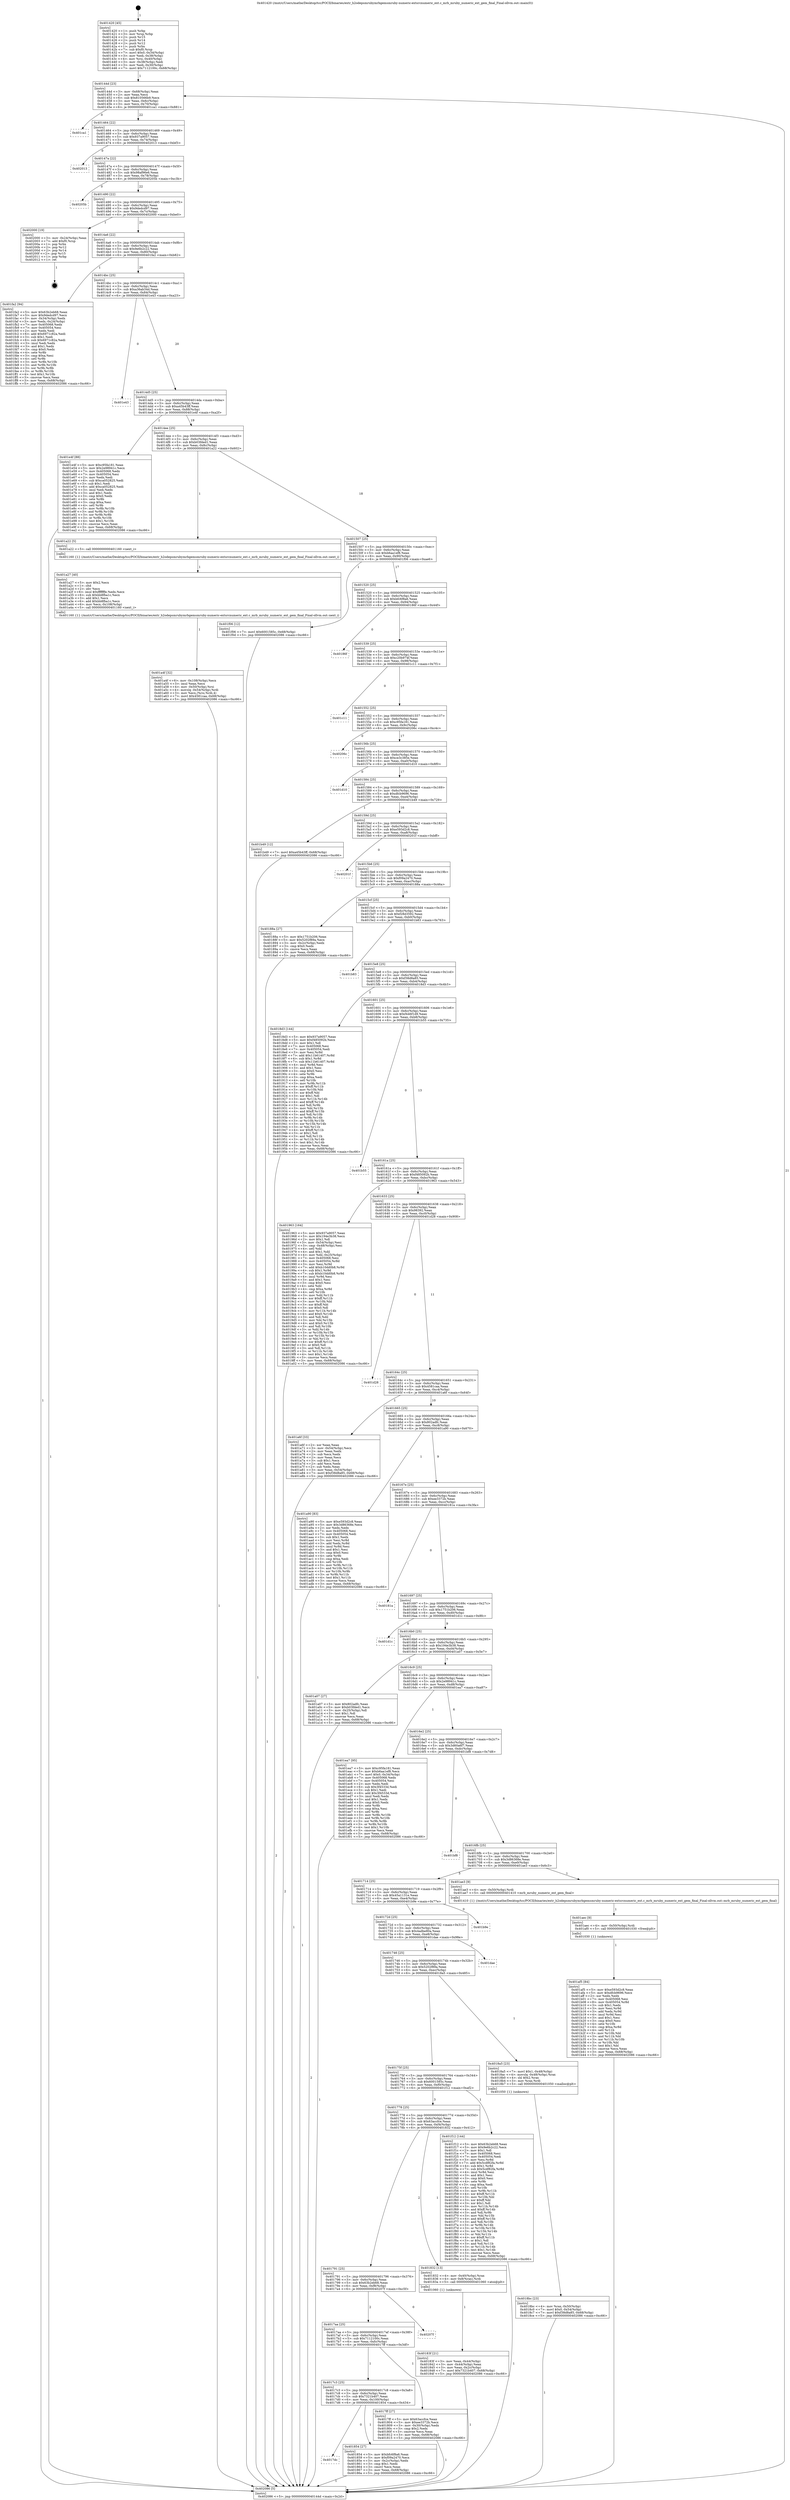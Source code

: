 digraph "0x401420" {
  label = "0x401420 (/mnt/c/Users/mathe/Desktop/tcc/POCII/binaries/extr_h2odepsmrubymrbgemsmruby-numeric-extsrcnumeric_ext.c_mrb_mruby_numeric_ext_gem_final_Final-ollvm.out::main(0))"
  labelloc = "t"
  node[shape=record]

  Entry [label="",width=0.3,height=0.3,shape=circle,fillcolor=black,style=filled]
  "0x40144d" [label="{
     0x40144d [23]\l
     | [instrs]\l
     &nbsp;&nbsp;0x40144d \<+3\>: mov -0x68(%rbp),%eax\l
     &nbsp;&nbsp;0x401450 \<+2\>: mov %eax,%ecx\l
     &nbsp;&nbsp;0x401452 \<+6\>: sub $0x810566b9,%ecx\l
     &nbsp;&nbsp;0x401458 \<+3\>: mov %eax,-0x6c(%rbp)\l
     &nbsp;&nbsp;0x40145b \<+3\>: mov %ecx,-0x70(%rbp)\l
     &nbsp;&nbsp;0x40145e \<+6\>: je 0000000000401ca1 \<main+0x881\>\l
  }"]
  "0x401ca1" [label="{
     0x401ca1\l
  }", style=dashed]
  "0x401464" [label="{
     0x401464 [22]\l
     | [instrs]\l
     &nbsp;&nbsp;0x401464 \<+5\>: jmp 0000000000401469 \<main+0x49\>\l
     &nbsp;&nbsp;0x401469 \<+3\>: mov -0x6c(%rbp),%eax\l
     &nbsp;&nbsp;0x40146c \<+5\>: sub $0x937a9057,%eax\l
     &nbsp;&nbsp;0x401471 \<+3\>: mov %eax,-0x74(%rbp)\l
     &nbsp;&nbsp;0x401474 \<+6\>: je 0000000000402013 \<main+0xbf3\>\l
  }"]
  Exit [label="",width=0.3,height=0.3,shape=circle,fillcolor=black,style=filled,peripheries=2]
  "0x402013" [label="{
     0x402013\l
  }", style=dashed]
  "0x40147a" [label="{
     0x40147a [22]\l
     | [instrs]\l
     &nbsp;&nbsp;0x40147a \<+5\>: jmp 000000000040147f \<main+0x5f\>\l
     &nbsp;&nbsp;0x40147f \<+3\>: mov -0x6c(%rbp),%eax\l
     &nbsp;&nbsp;0x401482 \<+5\>: sub $0x98af96e6,%eax\l
     &nbsp;&nbsp;0x401487 \<+3\>: mov %eax,-0x78(%rbp)\l
     &nbsp;&nbsp;0x40148a \<+6\>: je 000000000040205b \<main+0xc3b\>\l
  }"]
  "0x401af5" [label="{
     0x401af5 [84]\l
     | [instrs]\l
     &nbsp;&nbsp;0x401af5 \<+5\>: mov $0xe593d2c8,%eax\l
     &nbsp;&nbsp;0x401afa \<+5\>: mov $0xdfcb9696,%ecx\l
     &nbsp;&nbsp;0x401aff \<+2\>: xor %edx,%edx\l
     &nbsp;&nbsp;0x401b01 \<+7\>: mov 0x405068,%esi\l
     &nbsp;&nbsp;0x401b08 \<+8\>: mov 0x405054,%r8d\l
     &nbsp;&nbsp;0x401b10 \<+3\>: sub $0x1,%edx\l
     &nbsp;&nbsp;0x401b13 \<+3\>: mov %esi,%r9d\l
     &nbsp;&nbsp;0x401b16 \<+3\>: add %edx,%r9d\l
     &nbsp;&nbsp;0x401b19 \<+4\>: imul %r9d,%esi\l
     &nbsp;&nbsp;0x401b1d \<+3\>: and $0x1,%esi\l
     &nbsp;&nbsp;0x401b20 \<+3\>: cmp $0x0,%esi\l
     &nbsp;&nbsp;0x401b23 \<+4\>: sete %r10b\l
     &nbsp;&nbsp;0x401b27 \<+4\>: cmp $0xa,%r8d\l
     &nbsp;&nbsp;0x401b2b \<+4\>: setl %r11b\l
     &nbsp;&nbsp;0x401b2f \<+3\>: mov %r10b,%bl\l
     &nbsp;&nbsp;0x401b32 \<+3\>: and %r11b,%bl\l
     &nbsp;&nbsp;0x401b35 \<+3\>: xor %r11b,%r10b\l
     &nbsp;&nbsp;0x401b38 \<+3\>: or %r10b,%bl\l
     &nbsp;&nbsp;0x401b3b \<+3\>: test $0x1,%bl\l
     &nbsp;&nbsp;0x401b3e \<+3\>: cmovne %ecx,%eax\l
     &nbsp;&nbsp;0x401b41 \<+3\>: mov %eax,-0x68(%rbp)\l
     &nbsp;&nbsp;0x401b44 \<+5\>: jmp 0000000000402086 \<main+0xc66\>\l
  }"]
  "0x40205b" [label="{
     0x40205b\l
  }", style=dashed]
  "0x401490" [label="{
     0x401490 [22]\l
     | [instrs]\l
     &nbsp;&nbsp;0x401490 \<+5\>: jmp 0000000000401495 \<main+0x75\>\l
     &nbsp;&nbsp;0x401495 \<+3\>: mov -0x6c(%rbp),%eax\l
     &nbsp;&nbsp;0x401498 \<+5\>: sub $0x9dedcd97,%eax\l
     &nbsp;&nbsp;0x40149d \<+3\>: mov %eax,-0x7c(%rbp)\l
     &nbsp;&nbsp;0x4014a0 \<+6\>: je 0000000000402000 \<main+0xbe0\>\l
  }"]
  "0x401aec" [label="{
     0x401aec [9]\l
     | [instrs]\l
     &nbsp;&nbsp;0x401aec \<+4\>: mov -0x50(%rbp),%rdi\l
     &nbsp;&nbsp;0x401af0 \<+5\>: call 0000000000401030 \<free@plt\>\l
     | [calls]\l
     &nbsp;&nbsp;0x401030 \{1\} (unknown)\l
  }"]
  "0x402000" [label="{
     0x402000 [19]\l
     | [instrs]\l
     &nbsp;&nbsp;0x402000 \<+3\>: mov -0x24(%rbp),%eax\l
     &nbsp;&nbsp;0x402003 \<+7\>: add $0xf0,%rsp\l
     &nbsp;&nbsp;0x40200a \<+1\>: pop %rbx\l
     &nbsp;&nbsp;0x40200b \<+2\>: pop %r12\l
     &nbsp;&nbsp;0x40200d \<+2\>: pop %r14\l
     &nbsp;&nbsp;0x40200f \<+2\>: pop %r15\l
     &nbsp;&nbsp;0x402011 \<+1\>: pop %rbp\l
     &nbsp;&nbsp;0x402012 \<+1\>: ret\l
  }"]
  "0x4014a6" [label="{
     0x4014a6 [22]\l
     | [instrs]\l
     &nbsp;&nbsp;0x4014a6 \<+5\>: jmp 00000000004014ab \<main+0x8b\>\l
     &nbsp;&nbsp;0x4014ab \<+3\>: mov -0x6c(%rbp),%eax\l
     &nbsp;&nbsp;0x4014ae \<+5\>: sub $0x9e6b2c22,%eax\l
     &nbsp;&nbsp;0x4014b3 \<+3\>: mov %eax,-0x80(%rbp)\l
     &nbsp;&nbsp;0x4014b6 \<+6\>: je 0000000000401fa2 \<main+0xb82\>\l
  }"]
  "0x401a4f" [label="{
     0x401a4f [32]\l
     | [instrs]\l
     &nbsp;&nbsp;0x401a4f \<+6\>: mov -0x108(%rbp),%ecx\l
     &nbsp;&nbsp;0x401a55 \<+3\>: imul %eax,%ecx\l
     &nbsp;&nbsp;0x401a58 \<+4\>: mov -0x50(%rbp),%rsi\l
     &nbsp;&nbsp;0x401a5c \<+4\>: movslq -0x54(%rbp),%rdi\l
     &nbsp;&nbsp;0x401a60 \<+3\>: mov %ecx,(%rsi,%rdi,4)\l
     &nbsp;&nbsp;0x401a63 \<+7\>: movl $0x4581caa,-0x68(%rbp)\l
     &nbsp;&nbsp;0x401a6a \<+5\>: jmp 0000000000402086 \<main+0xc66\>\l
  }"]
  "0x401fa2" [label="{
     0x401fa2 [94]\l
     | [instrs]\l
     &nbsp;&nbsp;0x401fa2 \<+5\>: mov $0x63b2eb68,%eax\l
     &nbsp;&nbsp;0x401fa7 \<+5\>: mov $0x9dedcd97,%ecx\l
     &nbsp;&nbsp;0x401fac \<+3\>: mov -0x34(%rbp),%edx\l
     &nbsp;&nbsp;0x401faf \<+3\>: mov %edx,-0x24(%rbp)\l
     &nbsp;&nbsp;0x401fb2 \<+7\>: mov 0x405068,%edx\l
     &nbsp;&nbsp;0x401fb9 \<+7\>: mov 0x405054,%esi\l
     &nbsp;&nbsp;0x401fc0 \<+2\>: mov %edx,%edi\l
     &nbsp;&nbsp;0x401fc2 \<+6\>: add $0x6971c82a,%edi\l
     &nbsp;&nbsp;0x401fc8 \<+3\>: sub $0x1,%edi\l
     &nbsp;&nbsp;0x401fcb \<+6\>: sub $0x6971c82a,%edi\l
     &nbsp;&nbsp;0x401fd1 \<+3\>: imul %edi,%edx\l
     &nbsp;&nbsp;0x401fd4 \<+3\>: and $0x1,%edx\l
     &nbsp;&nbsp;0x401fd7 \<+3\>: cmp $0x0,%edx\l
     &nbsp;&nbsp;0x401fda \<+4\>: sete %r8b\l
     &nbsp;&nbsp;0x401fde \<+3\>: cmp $0xa,%esi\l
     &nbsp;&nbsp;0x401fe1 \<+4\>: setl %r9b\l
     &nbsp;&nbsp;0x401fe5 \<+3\>: mov %r8b,%r10b\l
     &nbsp;&nbsp;0x401fe8 \<+3\>: and %r9b,%r10b\l
     &nbsp;&nbsp;0x401feb \<+3\>: xor %r9b,%r8b\l
     &nbsp;&nbsp;0x401fee \<+3\>: or %r8b,%r10b\l
     &nbsp;&nbsp;0x401ff1 \<+4\>: test $0x1,%r10b\l
     &nbsp;&nbsp;0x401ff5 \<+3\>: cmovne %ecx,%eax\l
     &nbsp;&nbsp;0x401ff8 \<+3\>: mov %eax,-0x68(%rbp)\l
     &nbsp;&nbsp;0x401ffb \<+5\>: jmp 0000000000402086 \<main+0xc66\>\l
  }"]
  "0x4014bc" [label="{
     0x4014bc [25]\l
     | [instrs]\l
     &nbsp;&nbsp;0x4014bc \<+5\>: jmp 00000000004014c1 \<main+0xa1\>\l
     &nbsp;&nbsp;0x4014c1 \<+3\>: mov -0x6c(%rbp),%eax\l
     &nbsp;&nbsp;0x4014c4 \<+5\>: sub $0xa36ab34d,%eax\l
     &nbsp;&nbsp;0x4014c9 \<+6\>: mov %eax,-0x84(%rbp)\l
     &nbsp;&nbsp;0x4014cf \<+6\>: je 0000000000401e43 \<main+0xa23\>\l
  }"]
  "0x401a27" [label="{
     0x401a27 [40]\l
     | [instrs]\l
     &nbsp;&nbsp;0x401a27 \<+5\>: mov $0x2,%ecx\l
     &nbsp;&nbsp;0x401a2c \<+1\>: cltd\l
     &nbsp;&nbsp;0x401a2d \<+2\>: idiv %ecx\l
     &nbsp;&nbsp;0x401a2f \<+6\>: imul $0xfffffffe,%edx,%ecx\l
     &nbsp;&nbsp;0x401a35 \<+6\>: sub $0xbb8fba1c,%ecx\l
     &nbsp;&nbsp;0x401a3b \<+3\>: add $0x1,%ecx\l
     &nbsp;&nbsp;0x401a3e \<+6\>: add $0xbb8fba1c,%ecx\l
     &nbsp;&nbsp;0x401a44 \<+6\>: mov %ecx,-0x108(%rbp)\l
     &nbsp;&nbsp;0x401a4a \<+5\>: call 0000000000401160 \<next_i\>\l
     | [calls]\l
     &nbsp;&nbsp;0x401160 \{1\} (/mnt/c/Users/mathe/Desktop/tcc/POCII/binaries/extr_h2odepsmrubymrbgemsmruby-numeric-extsrcnumeric_ext.c_mrb_mruby_numeric_ext_gem_final_Final-ollvm.out::next_i)\l
  }"]
  "0x401e43" [label="{
     0x401e43\l
  }", style=dashed]
  "0x4014d5" [label="{
     0x4014d5 [25]\l
     | [instrs]\l
     &nbsp;&nbsp;0x4014d5 \<+5\>: jmp 00000000004014da \<main+0xba\>\l
     &nbsp;&nbsp;0x4014da \<+3\>: mov -0x6c(%rbp),%eax\l
     &nbsp;&nbsp;0x4014dd \<+5\>: sub $0xa45b43ff,%eax\l
     &nbsp;&nbsp;0x4014e2 \<+6\>: mov %eax,-0x88(%rbp)\l
     &nbsp;&nbsp;0x4014e8 \<+6\>: je 0000000000401e4f \<main+0xa2f\>\l
  }"]
  "0x4018bc" [label="{
     0x4018bc [23]\l
     | [instrs]\l
     &nbsp;&nbsp;0x4018bc \<+4\>: mov %rax,-0x50(%rbp)\l
     &nbsp;&nbsp;0x4018c0 \<+7\>: movl $0x0,-0x54(%rbp)\l
     &nbsp;&nbsp;0x4018c7 \<+7\>: movl $0xf38d8a85,-0x68(%rbp)\l
     &nbsp;&nbsp;0x4018ce \<+5\>: jmp 0000000000402086 \<main+0xc66\>\l
  }"]
  "0x401e4f" [label="{
     0x401e4f [88]\l
     | [instrs]\l
     &nbsp;&nbsp;0x401e4f \<+5\>: mov $0xc95fa181,%eax\l
     &nbsp;&nbsp;0x401e54 \<+5\>: mov $0x2e98941c,%ecx\l
     &nbsp;&nbsp;0x401e59 \<+7\>: mov 0x405068,%edx\l
     &nbsp;&nbsp;0x401e60 \<+7\>: mov 0x405054,%esi\l
     &nbsp;&nbsp;0x401e67 \<+2\>: mov %edx,%edi\l
     &nbsp;&nbsp;0x401e69 \<+6\>: sub $0xca052825,%edi\l
     &nbsp;&nbsp;0x401e6f \<+3\>: sub $0x1,%edi\l
     &nbsp;&nbsp;0x401e72 \<+6\>: add $0xca052825,%edi\l
     &nbsp;&nbsp;0x401e78 \<+3\>: imul %edi,%edx\l
     &nbsp;&nbsp;0x401e7b \<+3\>: and $0x1,%edx\l
     &nbsp;&nbsp;0x401e7e \<+3\>: cmp $0x0,%edx\l
     &nbsp;&nbsp;0x401e81 \<+4\>: sete %r8b\l
     &nbsp;&nbsp;0x401e85 \<+3\>: cmp $0xa,%esi\l
     &nbsp;&nbsp;0x401e88 \<+4\>: setl %r9b\l
     &nbsp;&nbsp;0x401e8c \<+3\>: mov %r8b,%r10b\l
     &nbsp;&nbsp;0x401e8f \<+3\>: and %r9b,%r10b\l
     &nbsp;&nbsp;0x401e92 \<+3\>: xor %r9b,%r8b\l
     &nbsp;&nbsp;0x401e95 \<+3\>: or %r8b,%r10b\l
     &nbsp;&nbsp;0x401e98 \<+4\>: test $0x1,%r10b\l
     &nbsp;&nbsp;0x401e9c \<+3\>: cmovne %ecx,%eax\l
     &nbsp;&nbsp;0x401e9f \<+3\>: mov %eax,-0x68(%rbp)\l
     &nbsp;&nbsp;0x401ea2 \<+5\>: jmp 0000000000402086 \<main+0xc66\>\l
  }"]
  "0x4014ee" [label="{
     0x4014ee [25]\l
     | [instrs]\l
     &nbsp;&nbsp;0x4014ee \<+5\>: jmp 00000000004014f3 \<main+0xd3\>\l
     &nbsp;&nbsp;0x4014f3 \<+3\>: mov -0x6c(%rbp),%eax\l
     &nbsp;&nbsp;0x4014f6 \<+5\>: sub $0xb03fded1,%eax\l
     &nbsp;&nbsp;0x4014fb \<+6\>: mov %eax,-0x8c(%rbp)\l
     &nbsp;&nbsp;0x401501 \<+6\>: je 0000000000401a22 \<main+0x602\>\l
  }"]
  "0x4017dc" [label="{
     0x4017dc\l
  }", style=dashed]
  "0x401a22" [label="{
     0x401a22 [5]\l
     | [instrs]\l
     &nbsp;&nbsp;0x401a22 \<+5\>: call 0000000000401160 \<next_i\>\l
     | [calls]\l
     &nbsp;&nbsp;0x401160 \{1\} (/mnt/c/Users/mathe/Desktop/tcc/POCII/binaries/extr_h2odepsmrubymrbgemsmruby-numeric-extsrcnumeric_ext.c_mrb_mruby_numeric_ext_gem_final_Final-ollvm.out::next_i)\l
  }"]
  "0x401507" [label="{
     0x401507 [25]\l
     | [instrs]\l
     &nbsp;&nbsp;0x401507 \<+5\>: jmp 000000000040150c \<main+0xec\>\l
     &nbsp;&nbsp;0x40150c \<+3\>: mov -0x6c(%rbp),%eax\l
     &nbsp;&nbsp;0x40150f \<+5\>: sub $0xb6aa1ef8,%eax\l
     &nbsp;&nbsp;0x401514 \<+6\>: mov %eax,-0x90(%rbp)\l
     &nbsp;&nbsp;0x40151a \<+6\>: je 0000000000401f06 \<main+0xae6\>\l
  }"]
  "0x401854" [label="{
     0x401854 [27]\l
     | [instrs]\l
     &nbsp;&nbsp;0x401854 \<+5\>: mov $0xbfc6f8a6,%eax\l
     &nbsp;&nbsp;0x401859 \<+5\>: mov $0xf09a2470,%ecx\l
     &nbsp;&nbsp;0x40185e \<+3\>: mov -0x2c(%rbp),%edx\l
     &nbsp;&nbsp;0x401861 \<+3\>: cmp $0x1,%edx\l
     &nbsp;&nbsp;0x401864 \<+3\>: cmovl %ecx,%eax\l
     &nbsp;&nbsp;0x401867 \<+3\>: mov %eax,-0x68(%rbp)\l
     &nbsp;&nbsp;0x40186a \<+5\>: jmp 0000000000402086 \<main+0xc66\>\l
  }"]
  "0x401f06" [label="{
     0x401f06 [12]\l
     | [instrs]\l
     &nbsp;&nbsp;0x401f06 \<+7\>: movl $0x6001585c,-0x68(%rbp)\l
     &nbsp;&nbsp;0x401f0d \<+5\>: jmp 0000000000402086 \<main+0xc66\>\l
  }"]
  "0x401520" [label="{
     0x401520 [25]\l
     | [instrs]\l
     &nbsp;&nbsp;0x401520 \<+5\>: jmp 0000000000401525 \<main+0x105\>\l
     &nbsp;&nbsp;0x401525 \<+3\>: mov -0x6c(%rbp),%eax\l
     &nbsp;&nbsp;0x401528 \<+5\>: sub $0xbfc6f8a6,%eax\l
     &nbsp;&nbsp;0x40152d \<+6\>: mov %eax,-0x94(%rbp)\l
     &nbsp;&nbsp;0x401533 \<+6\>: je 000000000040186f \<main+0x44f\>\l
  }"]
  "0x40183f" [label="{
     0x40183f [21]\l
     | [instrs]\l
     &nbsp;&nbsp;0x40183f \<+3\>: mov %eax,-0x44(%rbp)\l
     &nbsp;&nbsp;0x401842 \<+3\>: mov -0x44(%rbp),%eax\l
     &nbsp;&nbsp;0x401845 \<+3\>: mov %eax,-0x2c(%rbp)\l
     &nbsp;&nbsp;0x401848 \<+7\>: movl $0x7321b407,-0x68(%rbp)\l
     &nbsp;&nbsp;0x40184f \<+5\>: jmp 0000000000402086 \<main+0xc66\>\l
  }"]
  "0x40186f" [label="{
     0x40186f\l
  }", style=dashed]
  "0x401539" [label="{
     0x401539 [25]\l
     | [instrs]\l
     &nbsp;&nbsp;0x401539 \<+5\>: jmp 000000000040153e \<main+0x11e\>\l
     &nbsp;&nbsp;0x40153e \<+3\>: mov -0x6c(%rbp),%eax\l
     &nbsp;&nbsp;0x401541 \<+5\>: sub $0xc20b974f,%eax\l
     &nbsp;&nbsp;0x401546 \<+6\>: mov %eax,-0x98(%rbp)\l
     &nbsp;&nbsp;0x40154c \<+6\>: je 0000000000401c11 \<main+0x7f1\>\l
  }"]
  "0x401420" [label="{
     0x401420 [45]\l
     | [instrs]\l
     &nbsp;&nbsp;0x401420 \<+1\>: push %rbp\l
     &nbsp;&nbsp;0x401421 \<+3\>: mov %rsp,%rbp\l
     &nbsp;&nbsp;0x401424 \<+2\>: push %r15\l
     &nbsp;&nbsp;0x401426 \<+2\>: push %r14\l
     &nbsp;&nbsp;0x401428 \<+2\>: push %r12\l
     &nbsp;&nbsp;0x40142a \<+1\>: push %rbx\l
     &nbsp;&nbsp;0x40142b \<+7\>: sub $0xf0,%rsp\l
     &nbsp;&nbsp;0x401432 \<+7\>: movl $0x0,-0x34(%rbp)\l
     &nbsp;&nbsp;0x401439 \<+3\>: mov %edi,-0x38(%rbp)\l
     &nbsp;&nbsp;0x40143c \<+4\>: mov %rsi,-0x40(%rbp)\l
     &nbsp;&nbsp;0x401440 \<+3\>: mov -0x38(%rbp),%edi\l
     &nbsp;&nbsp;0x401443 \<+3\>: mov %edi,-0x30(%rbp)\l
     &nbsp;&nbsp;0x401446 \<+7\>: movl $0x7112100c,-0x68(%rbp)\l
  }"]
  "0x401c11" [label="{
     0x401c11\l
  }", style=dashed]
  "0x401552" [label="{
     0x401552 [25]\l
     | [instrs]\l
     &nbsp;&nbsp;0x401552 \<+5\>: jmp 0000000000401557 \<main+0x137\>\l
     &nbsp;&nbsp;0x401557 \<+3\>: mov -0x6c(%rbp),%eax\l
     &nbsp;&nbsp;0x40155a \<+5\>: sub $0xc95fa181,%eax\l
     &nbsp;&nbsp;0x40155f \<+6\>: mov %eax,-0x9c(%rbp)\l
     &nbsp;&nbsp;0x401565 \<+6\>: je 000000000040206c \<main+0xc4c\>\l
  }"]
  "0x402086" [label="{
     0x402086 [5]\l
     | [instrs]\l
     &nbsp;&nbsp;0x402086 \<+5\>: jmp 000000000040144d \<main+0x2d\>\l
  }"]
  "0x40206c" [label="{
     0x40206c\l
  }", style=dashed]
  "0x40156b" [label="{
     0x40156b [25]\l
     | [instrs]\l
     &nbsp;&nbsp;0x40156b \<+5\>: jmp 0000000000401570 \<main+0x150\>\l
     &nbsp;&nbsp;0x401570 \<+3\>: mov -0x6c(%rbp),%eax\l
     &nbsp;&nbsp;0x401573 \<+5\>: sub $0xce3c385e,%eax\l
     &nbsp;&nbsp;0x401578 \<+6\>: mov %eax,-0xa0(%rbp)\l
     &nbsp;&nbsp;0x40157e \<+6\>: je 0000000000401d10 \<main+0x8f0\>\l
  }"]
  "0x4017c3" [label="{
     0x4017c3 [25]\l
     | [instrs]\l
     &nbsp;&nbsp;0x4017c3 \<+5\>: jmp 00000000004017c8 \<main+0x3a8\>\l
     &nbsp;&nbsp;0x4017c8 \<+3\>: mov -0x6c(%rbp),%eax\l
     &nbsp;&nbsp;0x4017cb \<+5\>: sub $0x7321b407,%eax\l
     &nbsp;&nbsp;0x4017d0 \<+6\>: mov %eax,-0x100(%rbp)\l
     &nbsp;&nbsp;0x4017d6 \<+6\>: je 0000000000401854 \<main+0x434\>\l
  }"]
  "0x401d10" [label="{
     0x401d10\l
  }", style=dashed]
  "0x401584" [label="{
     0x401584 [25]\l
     | [instrs]\l
     &nbsp;&nbsp;0x401584 \<+5\>: jmp 0000000000401589 \<main+0x169\>\l
     &nbsp;&nbsp;0x401589 \<+3\>: mov -0x6c(%rbp),%eax\l
     &nbsp;&nbsp;0x40158c \<+5\>: sub $0xdfcb9696,%eax\l
     &nbsp;&nbsp;0x401591 \<+6\>: mov %eax,-0xa4(%rbp)\l
     &nbsp;&nbsp;0x401597 \<+6\>: je 0000000000401b49 \<main+0x729\>\l
  }"]
  "0x4017ff" [label="{
     0x4017ff [27]\l
     | [instrs]\l
     &nbsp;&nbsp;0x4017ff \<+5\>: mov $0x63accfce,%eax\l
     &nbsp;&nbsp;0x401804 \<+5\>: mov $0xee3372b,%ecx\l
     &nbsp;&nbsp;0x401809 \<+3\>: mov -0x30(%rbp),%edx\l
     &nbsp;&nbsp;0x40180c \<+3\>: cmp $0x2,%edx\l
     &nbsp;&nbsp;0x40180f \<+3\>: cmovne %ecx,%eax\l
     &nbsp;&nbsp;0x401812 \<+3\>: mov %eax,-0x68(%rbp)\l
     &nbsp;&nbsp;0x401815 \<+5\>: jmp 0000000000402086 \<main+0xc66\>\l
  }"]
  "0x401b49" [label="{
     0x401b49 [12]\l
     | [instrs]\l
     &nbsp;&nbsp;0x401b49 \<+7\>: movl $0xa45b43ff,-0x68(%rbp)\l
     &nbsp;&nbsp;0x401b50 \<+5\>: jmp 0000000000402086 \<main+0xc66\>\l
  }"]
  "0x40159d" [label="{
     0x40159d [25]\l
     | [instrs]\l
     &nbsp;&nbsp;0x40159d \<+5\>: jmp 00000000004015a2 \<main+0x182\>\l
     &nbsp;&nbsp;0x4015a2 \<+3\>: mov -0x6c(%rbp),%eax\l
     &nbsp;&nbsp;0x4015a5 \<+5\>: sub $0xe593d2c8,%eax\l
     &nbsp;&nbsp;0x4015aa \<+6\>: mov %eax,-0xa8(%rbp)\l
     &nbsp;&nbsp;0x4015b0 \<+6\>: je 000000000040201f \<main+0xbff\>\l
  }"]
  "0x4017aa" [label="{
     0x4017aa [25]\l
     | [instrs]\l
     &nbsp;&nbsp;0x4017aa \<+5\>: jmp 00000000004017af \<main+0x38f\>\l
     &nbsp;&nbsp;0x4017af \<+3\>: mov -0x6c(%rbp),%eax\l
     &nbsp;&nbsp;0x4017b2 \<+5\>: sub $0x7112100c,%eax\l
     &nbsp;&nbsp;0x4017b7 \<+6\>: mov %eax,-0xfc(%rbp)\l
     &nbsp;&nbsp;0x4017bd \<+6\>: je 00000000004017ff \<main+0x3df\>\l
  }"]
  "0x40201f" [label="{
     0x40201f\l
  }", style=dashed]
  "0x4015b6" [label="{
     0x4015b6 [25]\l
     | [instrs]\l
     &nbsp;&nbsp;0x4015b6 \<+5\>: jmp 00000000004015bb \<main+0x19b\>\l
     &nbsp;&nbsp;0x4015bb \<+3\>: mov -0x6c(%rbp),%eax\l
     &nbsp;&nbsp;0x4015be \<+5\>: sub $0xf09a2470,%eax\l
     &nbsp;&nbsp;0x4015c3 \<+6\>: mov %eax,-0xac(%rbp)\l
     &nbsp;&nbsp;0x4015c9 \<+6\>: je 000000000040188a \<main+0x46a\>\l
  }"]
  "0x40207f" [label="{
     0x40207f\l
  }", style=dashed]
  "0x40188a" [label="{
     0x40188a [27]\l
     | [instrs]\l
     &nbsp;&nbsp;0x40188a \<+5\>: mov $0x1751b206,%eax\l
     &nbsp;&nbsp;0x40188f \<+5\>: mov $0x5202f89a,%ecx\l
     &nbsp;&nbsp;0x401894 \<+3\>: mov -0x2c(%rbp),%edx\l
     &nbsp;&nbsp;0x401897 \<+3\>: cmp $0x0,%edx\l
     &nbsp;&nbsp;0x40189a \<+3\>: cmove %ecx,%eax\l
     &nbsp;&nbsp;0x40189d \<+3\>: mov %eax,-0x68(%rbp)\l
     &nbsp;&nbsp;0x4018a0 \<+5\>: jmp 0000000000402086 \<main+0xc66\>\l
  }"]
  "0x4015cf" [label="{
     0x4015cf [25]\l
     | [instrs]\l
     &nbsp;&nbsp;0x4015cf \<+5\>: jmp 00000000004015d4 \<main+0x1b4\>\l
     &nbsp;&nbsp;0x4015d4 \<+3\>: mov -0x6c(%rbp),%eax\l
     &nbsp;&nbsp;0x4015d7 \<+5\>: sub $0xf28d3592,%eax\l
     &nbsp;&nbsp;0x4015dc \<+6\>: mov %eax,-0xb0(%rbp)\l
     &nbsp;&nbsp;0x4015e2 \<+6\>: je 0000000000401b83 \<main+0x763\>\l
  }"]
  "0x401791" [label="{
     0x401791 [25]\l
     | [instrs]\l
     &nbsp;&nbsp;0x401791 \<+5\>: jmp 0000000000401796 \<main+0x376\>\l
     &nbsp;&nbsp;0x401796 \<+3\>: mov -0x6c(%rbp),%eax\l
     &nbsp;&nbsp;0x401799 \<+5\>: sub $0x63b2eb68,%eax\l
     &nbsp;&nbsp;0x40179e \<+6\>: mov %eax,-0xf8(%rbp)\l
     &nbsp;&nbsp;0x4017a4 \<+6\>: je 000000000040207f \<main+0xc5f\>\l
  }"]
  "0x401b83" [label="{
     0x401b83\l
  }", style=dashed]
  "0x4015e8" [label="{
     0x4015e8 [25]\l
     | [instrs]\l
     &nbsp;&nbsp;0x4015e8 \<+5\>: jmp 00000000004015ed \<main+0x1cd\>\l
     &nbsp;&nbsp;0x4015ed \<+3\>: mov -0x6c(%rbp),%eax\l
     &nbsp;&nbsp;0x4015f0 \<+5\>: sub $0xf38d8a85,%eax\l
     &nbsp;&nbsp;0x4015f5 \<+6\>: mov %eax,-0xb4(%rbp)\l
     &nbsp;&nbsp;0x4015fb \<+6\>: je 00000000004018d3 \<main+0x4b3\>\l
  }"]
  "0x401832" [label="{
     0x401832 [13]\l
     | [instrs]\l
     &nbsp;&nbsp;0x401832 \<+4\>: mov -0x40(%rbp),%rax\l
     &nbsp;&nbsp;0x401836 \<+4\>: mov 0x8(%rax),%rdi\l
     &nbsp;&nbsp;0x40183a \<+5\>: call 0000000000401060 \<atoi@plt\>\l
     | [calls]\l
     &nbsp;&nbsp;0x401060 \{1\} (unknown)\l
  }"]
  "0x4018d3" [label="{
     0x4018d3 [144]\l
     | [instrs]\l
     &nbsp;&nbsp;0x4018d3 \<+5\>: mov $0x937a9057,%eax\l
     &nbsp;&nbsp;0x4018d8 \<+5\>: mov $0xf485092b,%ecx\l
     &nbsp;&nbsp;0x4018dd \<+2\>: mov $0x1,%dl\l
     &nbsp;&nbsp;0x4018df \<+7\>: mov 0x405068,%esi\l
     &nbsp;&nbsp;0x4018e6 \<+7\>: mov 0x405054,%edi\l
     &nbsp;&nbsp;0x4018ed \<+3\>: mov %esi,%r8d\l
     &nbsp;&nbsp;0x4018f0 \<+7\>: add $0x11b61407,%r8d\l
     &nbsp;&nbsp;0x4018f7 \<+4\>: sub $0x1,%r8d\l
     &nbsp;&nbsp;0x4018fb \<+7\>: sub $0x11b61407,%r8d\l
     &nbsp;&nbsp;0x401902 \<+4\>: imul %r8d,%esi\l
     &nbsp;&nbsp;0x401906 \<+3\>: and $0x1,%esi\l
     &nbsp;&nbsp;0x401909 \<+3\>: cmp $0x0,%esi\l
     &nbsp;&nbsp;0x40190c \<+4\>: sete %r9b\l
     &nbsp;&nbsp;0x401910 \<+3\>: cmp $0xa,%edi\l
     &nbsp;&nbsp;0x401913 \<+4\>: setl %r10b\l
     &nbsp;&nbsp;0x401917 \<+3\>: mov %r9b,%r11b\l
     &nbsp;&nbsp;0x40191a \<+4\>: xor $0xff,%r11b\l
     &nbsp;&nbsp;0x40191e \<+3\>: mov %r10b,%bl\l
     &nbsp;&nbsp;0x401921 \<+3\>: xor $0xff,%bl\l
     &nbsp;&nbsp;0x401924 \<+3\>: xor $0x1,%dl\l
     &nbsp;&nbsp;0x401927 \<+3\>: mov %r11b,%r14b\l
     &nbsp;&nbsp;0x40192a \<+4\>: and $0xff,%r14b\l
     &nbsp;&nbsp;0x40192e \<+3\>: and %dl,%r9b\l
     &nbsp;&nbsp;0x401931 \<+3\>: mov %bl,%r15b\l
     &nbsp;&nbsp;0x401934 \<+4\>: and $0xff,%r15b\l
     &nbsp;&nbsp;0x401938 \<+3\>: and %dl,%r10b\l
     &nbsp;&nbsp;0x40193b \<+3\>: or %r9b,%r14b\l
     &nbsp;&nbsp;0x40193e \<+3\>: or %r10b,%r15b\l
     &nbsp;&nbsp;0x401941 \<+3\>: xor %r15b,%r14b\l
     &nbsp;&nbsp;0x401944 \<+3\>: or %bl,%r11b\l
     &nbsp;&nbsp;0x401947 \<+4\>: xor $0xff,%r11b\l
     &nbsp;&nbsp;0x40194b \<+3\>: or $0x1,%dl\l
     &nbsp;&nbsp;0x40194e \<+3\>: and %dl,%r11b\l
     &nbsp;&nbsp;0x401951 \<+3\>: or %r11b,%r14b\l
     &nbsp;&nbsp;0x401954 \<+4\>: test $0x1,%r14b\l
     &nbsp;&nbsp;0x401958 \<+3\>: cmovne %ecx,%eax\l
     &nbsp;&nbsp;0x40195b \<+3\>: mov %eax,-0x68(%rbp)\l
     &nbsp;&nbsp;0x40195e \<+5\>: jmp 0000000000402086 \<main+0xc66\>\l
  }"]
  "0x401601" [label="{
     0x401601 [25]\l
     | [instrs]\l
     &nbsp;&nbsp;0x401601 \<+5\>: jmp 0000000000401606 \<main+0x1e6\>\l
     &nbsp;&nbsp;0x401606 \<+3\>: mov -0x6c(%rbp),%eax\l
     &nbsp;&nbsp;0x401609 \<+5\>: sub $0xf446f1d9,%eax\l
     &nbsp;&nbsp;0x40160e \<+6\>: mov %eax,-0xb8(%rbp)\l
     &nbsp;&nbsp;0x401614 \<+6\>: je 0000000000401b55 \<main+0x735\>\l
  }"]
  "0x401778" [label="{
     0x401778 [25]\l
     | [instrs]\l
     &nbsp;&nbsp;0x401778 \<+5\>: jmp 000000000040177d \<main+0x35d\>\l
     &nbsp;&nbsp;0x40177d \<+3\>: mov -0x6c(%rbp),%eax\l
     &nbsp;&nbsp;0x401780 \<+5\>: sub $0x63accfce,%eax\l
     &nbsp;&nbsp;0x401785 \<+6\>: mov %eax,-0xf4(%rbp)\l
     &nbsp;&nbsp;0x40178b \<+6\>: je 0000000000401832 \<main+0x412\>\l
  }"]
  "0x401b55" [label="{
     0x401b55\l
  }", style=dashed]
  "0x40161a" [label="{
     0x40161a [25]\l
     | [instrs]\l
     &nbsp;&nbsp;0x40161a \<+5\>: jmp 000000000040161f \<main+0x1ff\>\l
     &nbsp;&nbsp;0x40161f \<+3\>: mov -0x6c(%rbp),%eax\l
     &nbsp;&nbsp;0x401622 \<+5\>: sub $0xf485092b,%eax\l
     &nbsp;&nbsp;0x401627 \<+6\>: mov %eax,-0xbc(%rbp)\l
     &nbsp;&nbsp;0x40162d \<+6\>: je 0000000000401963 \<main+0x543\>\l
  }"]
  "0x401f12" [label="{
     0x401f12 [144]\l
     | [instrs]\l
     &nbsp;&nbsp;0x401f12 \<+5\>: mov $0x63b2eb68,%eax\l
     &nbsp;&nbsp;0x401f17 \<+5\>: mov $0x9e6b2c22,%ecx\l
     &nbsp;&nbsp;0x401f1c \<+2\>: mov $0x1,%dl\l
     &nbsp;&nbsp;0x401f1e \<+7\>: mov 0x405068,%esi\l
     &nbsp;&nbsp;0x401f25 \<+7\>: mov 0x405054,%edi\l
     &nbsp;&nbsp;0x401f2c \<+3\>: mov %esi,%r8d\l
     &nbsp;&nbsp;0x401f2f \<+7\>: add $0x5cdf82fa,%r8d\l
     &nbsp;&nbsp;0x401f36 \<+4\>: sub $0x1,%r8d\l
     &nbsp;&nbsp;0x401f3a \<+7\>: sub $0x5cdf82fa,%r8d\l
     &nbsp;&nbsp;0x401f41 \<+4\>: imul %r8d,%esi\l
     &nbsp;&nbsp;0x401f45 \<+3\>: and $0x1,%esi\l
     &nbsp;&nbsp;0x401f48 \<+3\>: cmp $0x0,%esi\l
     &nbsp;&nbsp;0x401f4b \<+4\>: sete %r9b\l
     &nbsp;&nbsp;0x401f4f \<+3\>: cmp $0xa,%edi\l
     &nbsp;&nbsp;0x401f52 \<+4\>: setl %r10b\l
     &nbsp;&nbsp;0x401f56 \<+3\>: mov %r9b,%r11b\l
     &nbsp;&nbsp;0x401f59 \<+4\>: xor $0xff,%r11b\l
     &nbsp;&nbsp;0x401f5d \<+3\>: mov %r10b,%bl\l
     &nbsp;&nbsp;0x401f60 \<+3\>: xor $0xff,%bl\l
     &nbsp;&nbsp;0x401f63 \<+3\>: xor $0x1,%dl\l
     &nbsp;&nbsp;0x401f66 \<+3\>: mov %r11b,%r14b\l
     &nbsp;&nbsp;0x401f69 \<+4\>: and $0xff,%r14b\l
     &nbsp;&nbsp;0x401f6d \<+3\>: and %dl,%r9b\l
     &nbsp;&nbsp;0x401f70 \<+3\>: mov %bl,%r15b\l
     &nbsp;&nbsp;0x401f73 \<+4\>: and $0xff,%r15b\l
     &nbsp;&nbsp;0x401f77 \<+3\>: and %dl,%r10b\l
     &nbsp;&nbsp;0x401f7a \<+3\>: or %r9b,%r14b\l
     &nbsp;&nbsp;0x401f7d \<+3\>: or %r10b,%r15b\l
     &nbsp;&nbsp;0x401f80 \<+3\>: xor %r15b,%r14b\l
     &nbsp;&nbsp;0x401f83 \<+3\>: or %bl,%r11b\l
     &nbsp;&nbsp;0x401f86 \<+4\>: xor $0xff,%r11b\l
     &nbsp;&nbsp;0x401f8a \<+3\>: or $0x1,%dl\l
     &nbsp;&nbsp;0x401f8d \<+3\>: and %dl,%r11b\l
     &nbsp;&nbsp;0x401f90 \<+3\>: or %r11b,%r14b\l
     &nbsp;&nbsp;0x401f93 \<+4\>: test $0x1,%r14b\l
     &nbsp;&nbsp;0x401f97 \<+3\>: cmovne %ecx,%eax\l
     &nbsp;&nbsp;0x401f9a \<+3\>: mov %eax,-0x68(%rbp)\l
     &nbsp;&nbsp;0x401f9d \<+5\>: jmp 0000000000402086 \<main+0xc66\>\l
  }"]
  "0x401963" [label="{
     0x401963 [164]\l
     | [instrs]\l
     &nbsp;&nbsp;0x401963 \<+5\>: mov $0x937a9057,%eax\l
     &nbsp;&nbsp;0x401968 \<+5\>: mov $0x194e3b38,%ecx\l
     &nbsp;&nbsp;0x40196d \<+2\>: mov $0x1,%dl\l
     &nbsp;&nbsp;0x40196f \<+3\>: mov -0x54(%rbp),%esi\l
     &nbsp;&nbsp;0x401972 \<+3\>: cmp -0x48(%rbp),%esi\l
     &nbsp;&nbsp;0x401975 \<+4\>: setl %dil\l
     &nbsp;&nbsp;0x401979 \<+4\>: and $0x1,%dil\l
     &nbsp;&nbsp;0x40197d \<+4\>: mov %dil,-0x25(%rbp)\l
     &nbsp;&nbsp;0x401981 \<+7\>: mov 0x405068,%esi\l
     &nbsp;&nbsp;0x401988 \<+8\>: mov 0x405054,%r8d\l
     &nbsp;&nbsp;0x401990 \<+3\>: mov %esi,%r9d\l
     &nbsp;&nbsp;0x401993 \<+7\>: add $0xb10dd0b8,%r9d\l
     &nbsp;&nbsp;0x40199a \<+4\>: sub $0x1,%r9d\l
     &nbsp;&nbsp;0x40199e \<+7\>: sub $0xb10dd0b8,%r9d\l
     &nbsp;&nbsp;0x4019a5 \<+4\>: imul %r9d,%esi\l
     &nbsp;&nbsp;0x4019a9 \<+3\>: and $0x1,%esi\l
     &nbsp;&nbsp;0x4019ac \<+3\>: cmp $0x0,%esi\l
     &nbsp;&nbsp;0x4019af \<+4\>: sete %dil\l
     &nbsp;&nbsp;0x4019b3 \<+4\>: cmp $0xa,%r8d\l
     &nbsp;&nbsp;0x4019b7 \<+4\>: setl %r10b\l
     &nbsp;&nbsp;0x4019bb \<+3\>: mov %dil,%r11b\l
     &nbsp;&nbsp;0x4019be \<+4\>: xor $0xff,%r11b\l
     &nbsp;&nbsp;0x4019c2 \<+3\>: mov %r10b,%bl\l
     &nbsp;&nbsp;0x4019c5 \<+3\>: xor $0xff,%bl\l
     &nbsp;&nbsp;0x4019c8 \<+3\>: xor $0x0,%dl\l
     &nbsp;&nbsp;0x4019cb \<+3\>: mov %r11b,%r14b\l
     &nbsp;&nbsp;0x4019ce \<+4\>: and $0x0,%r14b\l
     &nbsp;&nbsp;0x4019d2 \<+3\>: and %dl,%dil\l
     &nbsp;&nbsp;0x4019d5 \<+3\>: mov %bl,%r15b\l
     &nbsp;&nbsp;0x4019d8 \<+4\>: and $0x0,%r15b\l
     &nbsp;&nbsp;0x4019dc \<+3\>: and %dl,%r10b\l
     &nbsp;&nbsp;0x4019df \<+3\>: or %dil,%r14b\l
     &nbsp;&nbsp;0x4019e2 \<+3\>: or %r10b,%r15b\l
     &nbsp;&nbsp;0x4019e5 \<+3\>: xor %r15b,%r14b\l
     &nbsp;&nbsp;0x4019e8 \<+3\>: or %bl,%r11b\l
     &nbsp;&nbsp;0x4019eb \<+4\>: xor $0xff,%r11b\l
     &nbsp;&nbsp;0x4019ef \<+3\>: or $0x0,%dl\l
     &nbsp;&nbsp;0x4019f2 \<+3\>: and %dl,%r11b\l
     &nbsp;&nbsp;0x4019f5 \<+3\>: or %r11b,%r14b\l
     &nbsp;&nbsp;0x4019f8 \<+4\>: test $0x1,%r14b\l
     &nbsp;&nbsp;0x4019fc \<+3\>: cmovne %ecx,%eax\l
     &nbsp;&nbsp;0x4019ff \<+3\>: mov %eax,-0x68(%rbp)\l
     &nbsp;&nbsp;0x401a02 \<+5\>: jmp 0000000000402086 \<main+0xc66\>\l
  }"]
  "0x401633" [label="{
     0x401633 [25]\l
     | [instrs]\l
     &nbsp;&nbsp;0x401633 \<+5\>: jmp 0000000000401638 \<main+0x218\>\l
     &nbsp;&nbsp;0x401638 \<+3\>: mov -0x6c(%rbp),%eax\l
     &nbsp;&nbsp;0x40163b \<+5\>: sub $0x98392,%eax\l
     &nbsp;&nbsp;0x401640 \<+6\>: mov %eax,-0xc0(%rbp)\l
     &nbsp;&nbsp;0x401646 \<+6\>: je 0000000000401d28 \<main+0x908\>\l
  }"]
  "0x40175f" [label="{
     0x40175f [25]\l
     | [instrs]\l
     &nbsp;&nbsp;0x40175f \<+5\>: jmp 0000000000401764 \<main+0x344\>\l
     &nbsp;&nbsp;0x401764 \<+3\>: mov -0x6c(%rbp),%eax\l
     &nbsp;&nbsp;0x401767 \<+5\>: sub $0x6001585c,%eax\l
     &nbsp;&nbsp;0x40176c \<+6\>: mov %eax,-0xf0(%rbp)\l
     &nbsp;&nbsp;0x401772 \<+6\>: je 0000000000401f12 \<main+0xaf2\>\l
  }"]
  "0x401d28" [label="{
     0x401d28\l
  }", style=dashed]
  "0x40164c" [label="{
     0x40164c [25]\l
     | [instrs]\l
     &nbsp;&nbsp;0x40164c \<+5\>: jmp 0000000000401651 \<main+0x231\>\l
     &nbsp;&nbsp;0x401651 \<+3\>: mov -0x6c(%rbp),%eax\l
     &nbsp;&nbsp;0x401654 \<+5\>: sub $0x4581caa,%eax\l
     &nbsp;&nbsp;0x401659 \<+6\>: mov %eax,-0xc4(%rbp)\l
     &nbsp;&nbsp;0x40165f \<+6\>: je 0000000000401a6f \<main+0x64f\>\l
  }"]
  "0x4018a5" [label="{
     0x4018a5 [23]\l
     | [instrs]\l
     &nbsp;&nbsp;0x4018a5 \<+7\>: movl $0x1,-0x48(%rbp)\l
     &nbsp;&nbsp;0x4018ac \<+4\>: movslq -0x48(%rbp),%rax\l
     &nbsp;&nbsp;0x4018b0 \<+4\>: shl $0x2,%rax\l
     &nbsp;&nbsp;0x4018b4 \<+3\>: mov %rax,%rdi\l
     &nbsp;&nbsp;0x4018b7 \<+5\>: call 0000000000401050 \<malloc@plt\>\l
     | [calls]\l
     &nbsp;&nbsp;0x401050 \{1\} (unknown)\l
  }"]
  "0x401a6f" [label="{
     0x401a6f [33]\l
     | [instrs]\l
     &nbsp;&nbsp;0x401a6f \<+2\>: xor %eax,%eax\l
     &nbsp;&nbsp;0x401a71 \<+3\>: mov -0x54(%rbp),%ecx\l
     &nbsp;&nbsp;0x401a74 \<+2\>: mov %eax,%edx\l
     &nbsp;&nbsp;0x401a76 \<+2\>: sub %ecx,%edx\l
     &nbsp;&nbsp;0x401a78 \<+2\>: mov %eax,%ecx\l
     &nbsp;&nbsp;0x401a7a \<+3\>: sub $0x1,%ecx\l
     &nbsp;&nbsp;0x401a7d \<+2\>: add %ecx,%edx\l
     &nbsp;&nbsp;0x401a7f \<+2\>: sub %edx,%eax\l
     &nbsp;&nbsp;0x401a81 \<+3\>: mov %eax,-0x54(%rbp)\l
     &nbsp;&nbsp;0x401a84 \<+7\>: movl $0xf38d8a85,-0x68(%rbp)\l
     &nbsp;&nbsp;0x401a8b \<+5\>: jmp 0000000000402086 \<main+0xc66\>\l
  }"]
  "0x401665" [label="{
     0x401665 [25]\l
     | [instrs]\l
     &nbsp;&nbsp;0x401665 \<+5\>: jmp 000000000040166a \<main+0x24a\>\l
     &nbsp;&nbsp;0x40166a \<+3\>: mov -0x6c(%rbp),%eax\l
     &nbsp;&nbsp;0x40166d \<+5\>: sub $0x802adfc,%eax\l
     &nbsp;&nbsp;0x401672 \<+6\>: mov %eax,-0xc8(%rbp)\l
     &nbsp;&nbsp;0x401678 \<+6\>: je 0000000000401a90 \<main+0x670\>\l
  }"]
  "0x401746" [label="{
     0x401746 [25]\l
     | [instrs]\l
     &nbsp;&nbsp;0x401746 \<+5\>: jmp 000000000040174b \<main+0x32b\>\l
     &nbsp;&nbsp;0x40174b \<+3\>: mov -0x6c(%rbp),%eax\l
     &nbsp;&nbsp;0x40174e \<+5\>: sub $0x5202f89a,%eax\l
     &nbsp;&nbsp;0x401753 \<+6\>: mov %eax,-0xec(%rbp)\l
     &nbsp;&nbsp;0x401759 \<+6\>: je 00000000004018a5 \<main+0x485\>\l
  }"]
  "0x401a90" [label="{
     0x401a90 [83]\l
     | [instrs]\l
     &nbsp;&nbsp;0x401a90 \<+5\>: mov $0xe593d2c8,%eax\l
     &nbsp;&nbsp;0x401a95 \<+5\>: mov $0x3d86368e,%ecx\l
     &nbsp;&nbsp;0x401a9a \<+2\>: xor %edx,%edx\l
     &nbsp;&nbsp;0x401a9c \<+7\>: mov 0x405068,%esi\l
     &nbsp;&nbsp;0x401aa3 \<+7\>: mov 0x405054,%edi\l
     &nbsp;&nbsp;0x401aaa \<+3\>: sub $0x1,%edx\l
     &nbsp;&nbsp;0x401aad \<+3\>: mov %esi,%r8d\l
     &nbsp;&nbsp;0x401ab0 \<+3\>: add %edx,%r8d\l
     &nbsp;&nbsp;0x401ab3 \<+4\>: imul %r8d,%esi\l
     &nbsp;&nbsp;0x401ab7 \<+3\>: and $0x1,%esi\l
     &nbsp;&nbsp;0x401aba \<+3\>: cmp $0x0,%esi\l
     &nbsp;&nbsp;0x401abd \<+4\>: sete %r9b\l
     &nbsp;&nbsp;0x401ac1 \<+3\>: cmp $0xa,%edi\l
     &nbsp;&nbsp;0x401ac4 \<+4\>: setl %r10b\l
     &nbsp;&nbsp;0x401ac8 \<+3\>: mov %r9b,%r11b\l
     &nbsp;&nbsp;0x401acb \<+3\>: and %r10b,%r11b\l
     &nbsp;&nbsp;0x401ace \<+3\>: xor %r10b,%r9b\l
     &nbsp;&nbsp;0x401ad1 \<+3\>: or %r9b,%r11b\l
     &nbsp;&nbsp;0x401ad4 \<+4\>: test $0x1,%r11b\l
     &nbsp;&nbsp;0x401ad8 \<+3\>: cmovne %ecx,%eax\l
     &nbsp;&nbsp;0x401adb \<+3\>: mov %eax,-0x68(%rbp)\l
     &nbsp;&nbsp;0x401ade \<+5\>: jmp 0000000000402086 \<main+0xc66\>\l
  }"]
  "0x40167e" [label="{
     0x40167e [25]\l
     | [instrs]\l
     &nbsp;&nbsp;0x40167e \<+5\>: jmp 0000000000401683 \<main+0x263\>\l
     &nbsp;&nbsp;0x401683 \<+3\>: mov -0x6c(%rbp),%eax\l
     &nbsp;&nbsp;0x401686 \<+5\>: sub $0xee3372b,%eax\l
     &nbsp;&nbsp;0x40168b \<+6\>: mov %eax,-0xcc(%rbp)\l
     &nbsp;&nbsp;0x401691 \<+6\>: je 000000000040181a \<main+0x3fa\>\l
  }"]
  "0x401dae" [label="{
     0x401dae\l
  }", style=dashed]
  "0x40181a" [label="{
     0x40181a\l
  }", style=dashed]
  "0x401697" [label="{
     0x401697 [25]\l
     | [instrs]\l
     &nbsp;&nbsp;0x401697 \<+5\>: jmp 000000000040169c \<main+0x27c\>\l
     &nbsp;&nbsp;0x40169c \<+3\>: mov -0x6c(%rbp),%eax\l
     &nbsp;&nbsp;0x40169f \<+5\>: sub $0x1751b206,%eax\l
     &nbsp;&nbsp;0x4016a4 \<+6\>: mov %eax,-0xd0(%rbp)\l
     &nbsp;&nbsp;0x4016aa \<+6\>: je 0000000000401d1c \<main+0x8fc\>\l
  }"]
  "0x40172d" [label="{
     0x40172d [25]\l
     | [instrs]\l
     &nbsp;&nbsp;0x40172d \<+5\>: jmp 0000000000401732 \<main+0x312\>\l
     &nbsp;&nbsp;0x401732 \<+3\>: mov -0x6c(%rbp),%eax\l
     &nbsp;&nbsp;0x401735 \<+5\>: sub $0x4adbe80a,%eax\l
     &nbsp;&nbsp;0x40173a \<+6\>: mov %eax,-0xe8(%rbp)\l
     &nbsp;&nbsp;0x401740 \<+6\>: je 0000000000401dae \<main+0x98e\>\l
  }"]
  "0x401d1c" [label="{
     0x401d1c\l
  }", style=dashed]
  "0x4016b0" [label="{
     0x4016b0 [25]\l
     | [instrs]\l
     &nbsp;&nbsp;0x4016b0 \<+5\>: jmp 00000000004016b5 \<main+0x295\>\l
     &nbsp;&nbsp;0x4016b5 \<+3\>: mov -0x6c(%rbp),%eax\l
     &nbsp;&nbsp;0x4016b8 \<+5\>: sub $0x194e3b38,%eax\l
     &nbsp;&nbsp;0x4016bd \<+6\>: mov %eax,-0xd4(%rbp)\l
     &nbsp;&nbsp;0x4016c3 \<+6\>: je 0000000000401a07 \<main+0x5e7\>\l
  }"]
  "0x401b9e" [label="{
     0x401b9e\l
  }", style=dashed]
  "0x401a07" [label="{
     0x401a07 [27]\l
     | [instrs]\l
     &nbsp;&nbsp;0x401a07 \<+5\>: mov $0x802adfc,%eax\l
     &nbsp;&nbsp;0x401a0c \<+5\>: mov $0xb03fded1,%ecx\l
     &nbsp;&nbsp;0x401a11 \<+3\>: mov -0x25(%rbp),%dl\l
     &nbsp;&nbsp;0x401a14 \<+3\>: test $0x1,%dl\l
     &nbsp;&nbsp;0x401a17 \<+3\>: cmovne %ecx,%eax\l
     &nbsp;&nbsp;0x401a1a \<+3\>: mov %eax,-0x68(%rbp)\l
     &nbsp;&nbsp;0x401a1d \<+5\>: jmp 0000000000402086 \<main+0xc66\>\l
  }"]
  "0x4016c9" [label="{
     0x4016c9 [25]\l
     | [instrs]\l
     &nbsp;&nbsp;0x4016c9 \<+5\>: jmp 00000000004016ce \<main+0x2ae\>\l
     &nbsp;&nbsp;0x4016ce \<+3\>: mov -0x6c(%rbp),%eax\l
     &nbsp;&nbsp;0x4016d1 \<+5\>: sub $0x2e98941c,%eax\l
     &nbsp;&nbsp;0x4016d6 \<+6\>: mov %eax,-0xd8(%rbp)\l
     &nbsp;&nbsp;0x4016dc \<+6\>: je 0000000000401ea7 \<main+0xa87\>\l
  }"]
  "0x401714" [label="{
     0x401714 [25]\l
     | [instrs]\l
     &nbsp;&nbsp;0x401714 \<+5\>: jmp 0000000000401719 \<main+0x2f9\>\l
     &nbsp;&nbsp;0x401719 \<+3\>: mov -0x6c(%rbp),%eax\l
     &nbsp;&nbsp;0x40171c \<+5\>: sub $0x45a1131e,%eax\l
     &nbsp;&nbsp;0x401721 \<+6\>: mov %eax,-0xe4(%rbp)\l
     &nbsp;&nbsp;0x401727 \<+6\>: je 0000000000401b9e \<main+0x77e\>\l
  }"]
  "0x401ea7" [label="{
     0x401ea7 [95]\l
     | [instrs]\l
     &nbsp;&nbsp;0x401ea7 \<+5\>: mov $0xc95fa181,%eax\l
     &nbsp;&nbsp;0x401eac \<+5\>: mov $0xb6aa1ef8,%ecx\l
     &nbsp;&nbsp;0x401eb1 \<+7\>: movl $0x0,-0x34(%rbp)\l
     &nbsp;&nbsp;0x401eb8 \<+7\>: mov 0x405068,%edx\l
     &nbsp;&nbsp;0x401ebf \<+7\>: mov 0x405054,%esi\l
     &nbsp;&nbsp;0x401ec6 \<+2\>: mov %edx,%edi\l
     &nbsp;&nbsp;0x401ec8 \<+6\>: sub $0x3f4533d,%edi\l
     &nbsp;&nbsp;0x401ece \<+3\>: sub $0x1,%edi\l
     &nbsp;&nbsp;0x401ed1 \<+6\>: add $0x3f4533d,%edi\l
     &nbsp;&nbsp;0x401ed7 \<+3\>: imul %edi,%edx\l
     &nbsp;&nbsp;0x401eda \<+3\>: and $0x1,%edx\l
     &nbsp;&nbsp;0x401edd \<+3\>: cmp $0x0,%edx\l
     &nbsp;&nbsp;0x401ee0 \<+4\>: sete %r8b\l
     &nbsp;&nbsp;0x401ee4 \<+3\>: cmp $0xa,%esi\l
     &nbsp;&nbsp;0x401ee7 \<+4\>: setl %r9b\l
     &nbsp;&nbsp;0x401eeb \<+3\>: mov %r8b,%r10b\l
     &nbsp;&nbsp;0x401eee \<+3\>: and %r9b,%r10b\l
     &nbsp;&nbsp;0x401ef1 \<+3\>: xor %r9b,%r8b\l
     &nbsp;&nbsp;0x401ef4 \<+3\>: or %r8b,%r10b\l
     &nbsp;&nbsp;0x401ef7 \<+4\>: test $0x1,%r10b\l
     &nbsp;&nbsp;0x401efb \<+3\>: cmovne %ecx,%eax\l
     &nbsp;&nbsp;0x401efe \<+3\>: mov %eax,-0x68(%rbp)\l
     &nbsp;&nbsp;0x401f01 \<+5\>: jmp 0000000000402086 \<main+0xc66\>\l
  }"]
  "0x4016e2" [label="{
     0x4016e2 [25]\l
     | [instrs]\l
     &nbsp;&nbsp;0x4016e2 \<+5\>: jmp 00000000004016e7 \<main+0x2c7\>\l
     &nbsp;&nbsp;0x4016e7 \<+3\>: mov -0x6c(%rbp),%eax\l
     &nbsp;&nbsp;0x4016ea \<+5\>: sub $0x3d60a6f7,%eax\l
     &nbsp;&nbsp;0x4016ef \<+6\>: mov %eax,-0xdc(%rbp)\l
     &nbsp;&nbsp;0x4016f5 \<+6\>: je 0000000000401bf8 \<main+0x7d8\>\l
  }"]
  "0x401ae3" [label="{
     0x401ae3 [9]\l
     | [instrs]\l
     &nbsp;&nbsp;0x401ae3 \<+4\>: mov -0x50(%rbp),%rdi\l
     &nbsp;&nbsp;0x401ae7 \<+5\>: call 0000000000401410 \<mrb_mruby_numeric_ext_gem_final\>\l
     | [calls]\l
     &nbsp;&nbsp;0x401410 \{1\} (/mnt/c/Users/mathe/Desktop/tcc/POCII/binaries/extr_h2odepsmrubymrbgemsmruby-numeric-extsrcnumeric_ext.c_mrb_mruby_numeric_ext_gem_final_Final-ollvm.out::mrb_mruby_numeric_ext_gem_final)\l
  }"]
  "0x401bf8" [label="{
     0x401bf8\l
  }", style=dashed]
  "0x4016fb" [label="{
     0x4016fb [25]\l
     | [instrs]\l
     &nbsp;&nbsp;0x4016fb \<+5\>: jmp 0000000000401700 \<main+0x2e0\>\l
     &nbsp;&nbsp;0x401700 \<+3\>: mov -0x6c(%rbp),%eax\l
     &nbsp;&nbsp;0x401703 \<+5\>: sub $0x3d86368e,%eax\l
     &nbsp;&nbsp;0x401708 \<+6\>: mov %eax,-0xe0(%rbp)\l
     &nbsp;&nbsp;0x40170e \<+6\>: je 0000000000401ae3 \<main+0x6c3\>\l
  }"]
  Entry -> "0x401420" [label=" 1"]
  "0x40144d" -> "0x401ca1" [label=" 0"]
  "0x40144d" -> "0x401464" [label=" 22"]
  "0x402000" -> Exit [label=" 1"]
  "0x401464" -> "0x402013" [label=" 0"]
  "0x401464" -> "0x40147a" [label=" 22"]
  "0x401fa2" -> "0x402086" [label=" 1"]
  "0x40147a" -> "0x40205b" [label=" 0"]
  "0x40147a" -> "0x401490" [label=" 22"]
  "0x401f12" -> "0x402086" [label=" 1"]
  "0x401490" -> "0x402000" [label=" 1"]
  "0x401490" -> "0x4014a6" [label=" 21"]
  "0x401f06" -> "0x402086" [label=" 1"]
  "0x4014a6" -> "0x401fa2" [label=" 1"]
  "0x4014a6" -> "0x4014bc" [label=" 20"]
  "0x401ea7" -> "0x402086" [label=" 1"]
  "0x4014bc" -> "0x401e43" [label=" 0"]
  "0x4014bc" -> "0x4014d5" [label=" 20"]
  "0x401e4f" -> "0x402086" [label=" 1"]
  "0x4014d5" -> "0x401e4f" [label=" 1"]
  "0x4014d5" -> "0x4014ee" [label=" 19"]
  "0x401b49" -> "0x402086" [label=" 1"]
  "0x4014ee" -> "0x401a22" [label=" 1"]
  "0x4014ee" -> "0x401507" [label=" 18"]
  "0x401af5" -> "0x402086" [label=" 1"]
  "0x401507" -> "0x401f06" [label=" 1"]
  "0x401507" -> "0x401520" [label=" 17"]
  "0x401aec" -> "0x401af5" [label=" 1"]
  "0x401520" -> "0x40186f" [label=" 0"]
  "0x401520" -> "0x401539" [label=" 17"]
  "0x401a90" -> "0x402086" [label=" 1"]
  "0x401539" -> "0x401c11" [label=" 0"]
  "0x401539" -> "0x401552" [label=" 17"]
  "0x401a6f" -> "0x402086" [label=" 1"]
  "0x401552" -> "0x40206c" [label=" 0"]
  "0x401552" -> "0x40156b" [label=" 17"]
  "0x401a4f" -> "0x402086" [label=" 1"]
  "0x40156b" -> "0x401d10" [label=" 0"]
  "0x40156b" -> "0x401584" [label=" 17"]
  "0x401a27" -> "0x401a4f" [label=" 1"]
  "0x401584" -> "0x401b49" [label=" 1"]
  "0x401584" -> "0x40159d" [label=" 16"]
  "0x401a22" -> "0x401a27" [label=" 1"]
  "0x40159d" -> "0x40201f" [label=" 0"]
  "0x40159d" -> "0x4015b6" [label=" 16"]
  "0x401963" -> "0x402086" [label=" 2"]
  "0x4015b6" -> "0x40188a" [label=" 1"]
  "0x4015b6" -> "0x4015cf" [label=" 15"]
  "0x4018d3" -> "0x402086" [label=" 2"]
  "0x4015cf" -> "0x401b83" [label=" 0"]
  "0x4015cf" -> "0x4015e8" [label=" 15"]
  "0x4018a5" -> "0x4018bc" [label=" 1"]
  "0x4015e8" -> "0x4018d3" [label=" 2"]
  "0x4015e8" -> "0x401601" [label=" 13"]
  "0x40188a" -> "0x402086" [label=" 1"]
  "0x401601" -> "0x401b55" [label=" 0"]
  "0x401601" -> "0x40161a" [label=" 13"]
  "0x4017c3" -> "0x4017dc" [label=" 0"]
  "0x40161a" -> "0x401963" [label=" 2"]
  "0x40161a" -> "0x401633" [label=" 11"]
  "0x4017c3" -> "0x401854" [label=" 1"]
  "0x401633" -> "0x401d28" [label=" 0"]
  "0x401633" -> "0x40164c" [label=" 11"]
  "0x40183f" -> "0x402086" [label=" 1"]
  "0x40164c" -> "0x401a6f" [label=" 1"]
  "0x40164c" -> "0x401665" [label=" 10"]
  "0x401832" -> "0x40183f" [label=" 1"]
  "0x401665" -> "0x401a90" [label=" 1"]
  "0x401665" -> "0x40167e" [label=" 9"]
  "0x401420" -> "0x40144d" [label=" 1"]
  "0x40167e" -> "0x40181a" [label=" 0"]
  "0x40167e" -> "0x401697" [label=" 9"]
  "0x4017ff" -> "0x402086" [label=" 1"]
  "0x401697" -> "0x401d1c" [label=" 0"]
  "0x401697" -> "0x4016b0" [label=" 9"]
  "0x4017aa" -> "0x4017ff" [label=" 1"]
  "0x4016b0" -> "0x401a07" [label=" 2"]
  "0x4016b0" -> "0x4016c9" [label=" 7"]
  "0x401a07" -> "0x402086" [label=" 2"]
  "0x4016c9" -> "0x401ea7" [label=" 1"]
  "0x4016c9" -> "0x4016e2" [label=" 6"]
  "0x401791" -> "0x40207f" [label=" 0"]
  "0x4016e2" -> "0x401bf8" [label=" 0"]
  "0x4016e2" -> "0x4016fb" [label=" 6"]
  "0x4018bc" -> "0x402086" [label=" 1"]
  "0x4016fb" -> "0x401ae3" [label=" 1"]
  "0x4016fb" -> "0x401714" [label=" 5"]
  "0x401791" -> "0x4017aa" [label=" 2"]
  "0x401714" -> "0x401b9e" [label=" 0"]
  "0x401714" -> "0x40172d" [label=" 5"]
  "0x4017aa" -> "0x4017c3" [label=" 1"]
  "0x40172d" -> "0x401dae" [label=" 0"]
  "0x40172d" -> "0x401746" [label=" 5"]
  "0x402086" -> "0x40144d" [label=" 21"]
  "0x401746" -> "0x4018a5" [label=" 1"]
  "0x401746" -> "0x40175f" [label=" 4"]
  "0x401ae3" -> "0x401aec" [label=" 1"]
  "0x40175f" -> "0x401f12" [label=" 1"]
  "0x40175f" -> "0x401778" [label=" 3"]
  "0x401854" -> "0x402086" [label=" 1"]
  "0x401778" -> "0x401832" [label=" 1"]
  "0x401778" -> "0x401791" [label=" 2"]
}
